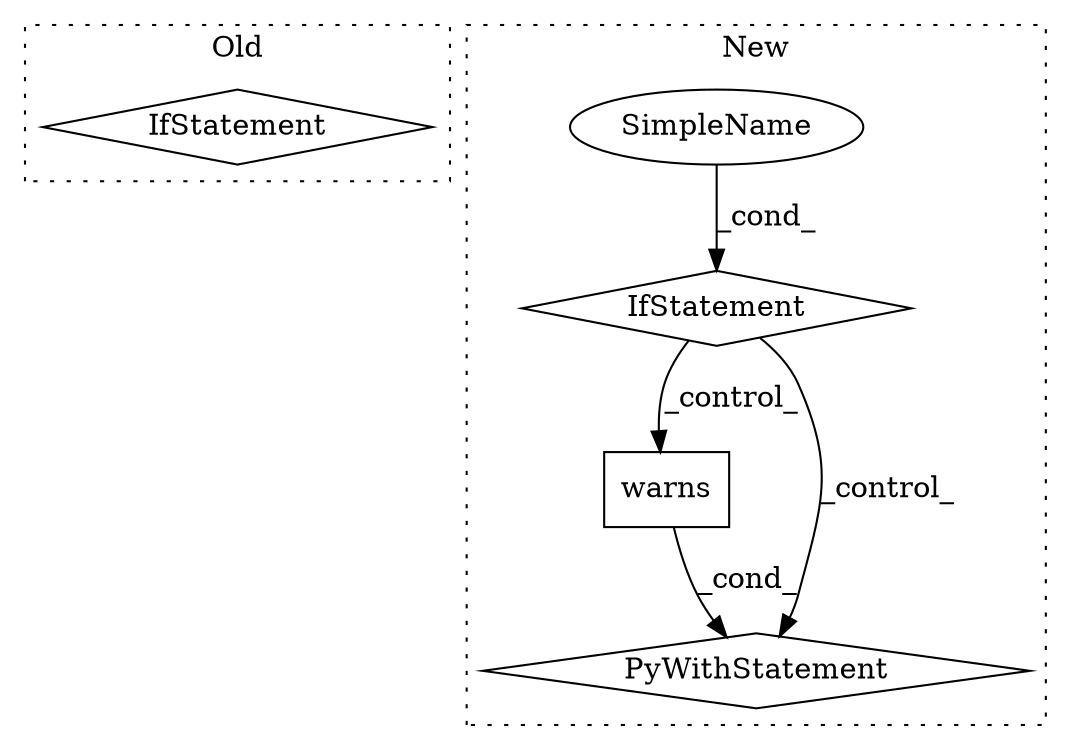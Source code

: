 digraph G {
subgraph cluster0 {
1 [label="IfStatement" a="25" s="1305,1336" l="4,2" shape="diamond"];
label = "Old";
style="dotted";
}
subgraph cluster1 {
2 [label="warns" a="32" s="650,704" l="6,1" shape="box"];
3 [label="PyWithStatement" a="104" s="633,705" l="10,2" shape="diamond"];
4 [label="SimpleName" a="42" s="" l="" shape="ellipse"];
5 [label="IfStatement" a="25" s="557,623" l="4,2" shape="diamond"];
label = "New";
style="dotted";
}
2 -> 3 [label="_cond_"];
4 -> 5 [label="_cond_"];
5 -> 3 [label="_control_"];
5 -> 2 [label="_control_"];
}